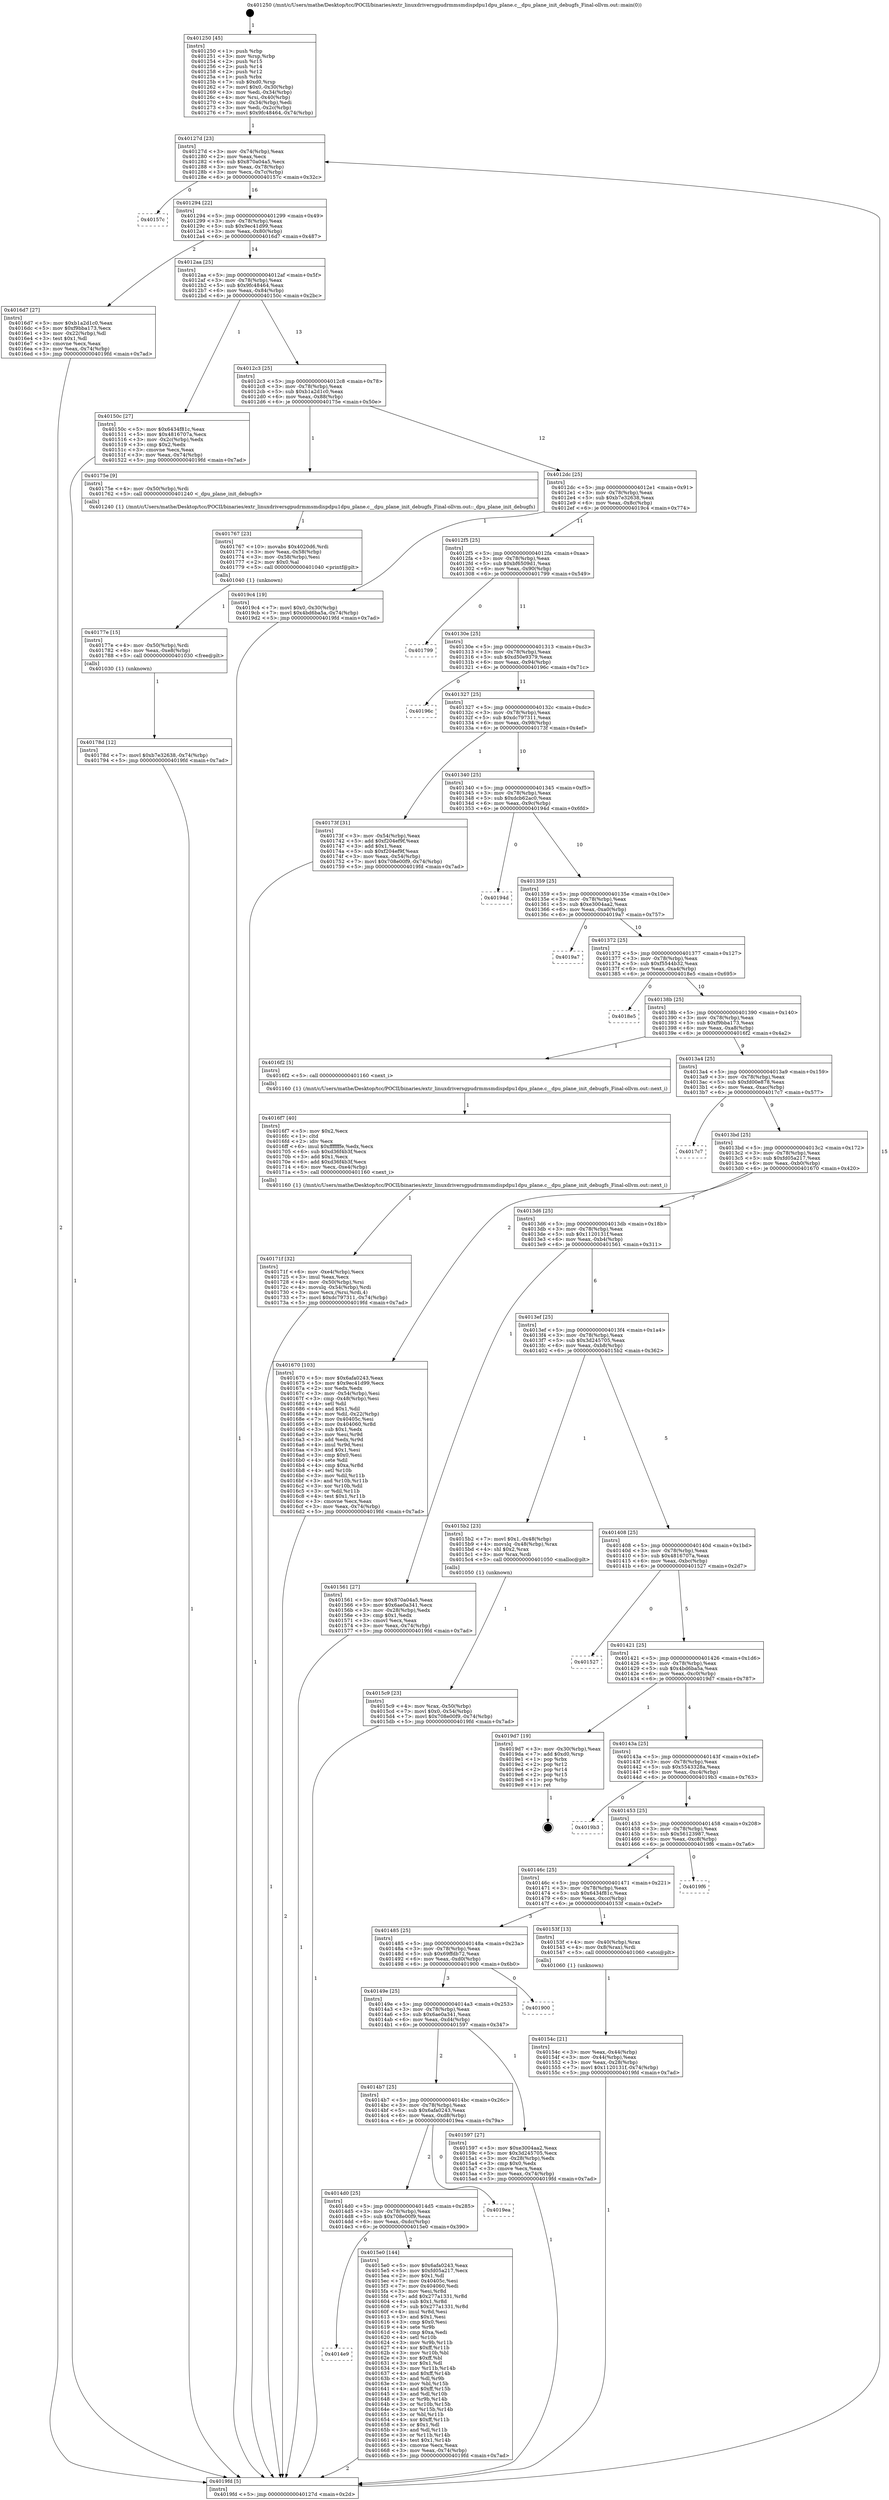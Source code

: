 digraph "0x401250" {
  label = "0x401250 (/mnt/c/Users/mathe/Desktop/tcc/POCII/binaries/extr_linuxdriversgpudrmmsmdispdpu1dpu_plane.c__dpu_plane_init_debugfs_Final-ollvm.out::main(0))"
  labelloc = "t"
  node[shape=record]

  Entry [label="",width=0.3,height=0.3,shape=circle,fillcolor=black,style=filled]
  "0x40127d" [label="{
     0x40127d [23]\l
     | [instrs]\l
     &nbsp;&nbsp;0x40127d \<+3\>: mov -0x74(%rbp),%eax\l
     &nbsp;&nbsp;0x401280 \<+2\>: mov %eax,%ecx\l
     &nbsp;&nbsp;0x401282 \<+6\>: sub $0x870a04a5,%ecx\l
     &nbsp;&nbsp;0x401288 \<+3\>: mov %eax,-0x78(%rbp)\l
     &nbsp;&nbsp;0x40128b \<+3\>: mov %ecx,-0x7c(%rbp)\l
     &nbsp;&nbsp;0x40128e \<+6\>: je 000000000040157c \<main+0x32c\>\l
  }"]
  "0x40157c" [label="{
     0x40157c\l
  }", style=dashed]
  "0x401294" [label="{
     0x401294 [22]\l
     | [instrs]\l
     &nbsp;&nbsp;0x401294 \<+5\>: jmp 0000000000401299 \<main+0x49\>\l
     &nbsp;&nbsp;0x401299 \<+3\>: mov -0x78(%rbp),%eax\l
     &nbsp;&nbsp;0x40129c \<+5\>: sub $0x9ec41d99,%eax\l
     &nbsp;&nbsp;0x4012a1 \<+3\>: mov %eax,-0x80(%rbp)\l
     &nbsp;&nbsp;0x4012a4 \<+6\>: je 00000000004016d7 \<main+0x487\>\l
  }"]
  Exit [label="",width=0.3,height=0.3,shape=circle,fillcolor=black,style=filled,peripheries=2]
  "0x4016d7" [label="{
     0x4016d7 [27]\l
     | [instrs]\l
     &nbsp;&nbsp;0x4016d7 \<+5\>: mov $0xb1a2d1c0,%eax\l
     &nbsp;&nbsp;0x4016dc \<+5\>: mov $0xf9bba173,%ecx\l
     &nbsp;&nbsp;0x4016e1 \<+3\>: mov -0x22(%rbp),%dl\l
     &nbsp;&nbsp;0x4016e4 \<+3\>: test $0x1,%dl\l
     &nbsp;&nbsp;0x4016e7 \<+3\>: cmovne %ecx,%eax\l
     &nbsp;&nbsp;0x4016ea \<+3\>: mov %eax,-0x74(%rbp)\l
     &nbsp;&nbsp;0x4016ed \<+5\>: jmp 00000000004019fd \<main+0x7ad\>\l
  }"]
  "0x4012aa" [label="{
     0x4012aa [25]\l
     | [instrs]\l
     &nbsp;&nbsp;0x4012aa \<+5\>: jmp 00000000004012af \<main+0x5f\>\l
     &nbsp;&nbsp;0x4012af \<+3\>: mov -0x78(%rbp),%eax\l
     &nbsp;&nbsp;0x4012b2 \<+5\>: sub $0x9fc48464,%eax\l
     &nbsp;&nbsp;0x4012b7 \<+6\>: mov %eax,-0x84(%rbp)\l
     &nbsp;&nbsp;0x4012bd \<+6\>: je 000000000040150c \<main+0x2bc\>\l
  }"]
  "0x40178d" [label="{
     0x40178d [12]\l
     | [instrs]\l
     &nbsp;&nbsp;0x40178d \<+7\>: movl $0xb7e32638,-0x74(%rbp)\l
     &nbsp;&nbsp;0x401794 \<+5\>: jmp 00000000004019fd \<main+0x7ad\>\l
  }"]
  "0x40150c" [label="{
     0x40150c [27]\l
     | [instrs]\l
     &nbsp;&nbsp;0x40150c \<+5\>: mov $0x6434f81c,%eax\l
     &nbsp;&nbsp;0x401511 \<+5\>: mov $0x4816707a,%ecx\l
     &nbsp;&nbsp;0x401516 \<+3\>: mov -0x2c(%rbp),%edx\l
     &nbsp;&nbsp;0x401519 \<+3\>: cmp $0x2,%edx\l
     &nbsp;&nbsp;0x40151c \<+3\>: cmovne %ecx,%eax\l
     &nbsp;&nbsp;0x40151f \<+3\>: mov %eax,-0x74(%rbp)\l
     &nbsp;&nbsp;0x401522 \<+5\>: jmp 00000000004019fd \<main+0x7ad\>\l
  }"]
  "0x4012c3" [label="{
     0x4012c3 [25]\l
     | [instrs]\l
     &nbsp;&nbsp;0x4012c3 \<+5\>: jmp 00000000004012c8 \<main+0x78\>\l
     &nbsp;&nbsp;0x4012c8 \<+3\>: mov -0x78(%rbp),%eax\l
     &nbsp;&nbsp;0x4012cb \<+5\>: sub $0xb1a2d1c0,%eax\l
     &nbsp;&nbsp;0x4012d0 \<+6\>: mov %eax,-0x88(%rbp)\l
     &nbsp;&nbsp;0x4012d6 \<+6\>: je 000000000040175e \<main+0x50e\>\l
  }"]
  "0x4019fd" [label="{
     0x4019fd [5]\l
     | [instrs]\l
     &nbsp;&nbsp;0x4019fd \<+5\>: jmp 000000000040127d \<main+0x2d\>\l
  }"]
  "0x401250" [label="{
     0x401250 [45]\l
     | [instrs]\l
     &nbsp;&nbsp;0x401250 \<+1\>: push %rbp\l
     &nbsp;&nbsp;0x401251 \<+3\>: mov %rsp,%rbp\l
     &nbsp;&nbsp;0x401254 \<+2\>: push %r15\l
     &nbsp;&nbsp;0x401256 \<+2\>: push %r14\l
     &nbsp;&nbsp;0x401258 \<+2\>: push %r12\l
     &nbsp;&nbsp;0x40125a \<+1\>: push %rbx\l
     &nbsp;&nbsp;0x40125b \<+7\>: sub $0xd0,%rsp\l
     &nbsp;&nbsp;0x401262 \<+7\>: movl $0x0,-0x30(%rbp)\l
     &nbsp;&nbsp;0x401269 \<+3\>: mov %edi,-0x34(%rbp)\l
     &nbsp;&nbsp;0x40126c \<+4\>: mov %rsi,-0x40(%rbp)\l
     &nbsp;&nbsp;0x401270 \<+3\>: mov -0x34(%rbp),%edi\l
     &nbsp;&nbsp;0x401273 \<+3\>: mov %edi,-0x2c(%rbp)\l
     &nbsp;&nbsp;0x401276 \<+7\>: movl $0x9fc48464,-0x74(%rbp)\l
  }"]
  "0x40177e" [label="{
     0x40177e [15]\l
     | [instrs]\l
     &nbsp;&nbsp;0x40177e \<+4\>: mov -0x50(%rbp),%rdi\l
     &nbsp;&nbsp;0x401782 \<+6\>: mov %eax,-0xe8(%rbp)\l
     &nbsp;&nbsp;0x401788 \<+5\>: call 0000000000401030 \<free@plt\>\l
     | [calls]\l
     &nbsp;&nbsp;0x401030 \{1\} (unknown)\l
  }"]
  "0x40175e" [label="{
     0x40175e [9]\l
     | [instrs]\l
     &nbsp;&nbsp;0x40175e \<+4\>: mov -0x50(%rbp),%rdi\l
     &nbsp;&nbsp;0x401762 \<+5\>: call 0000000000401240 \<_dpu_plane_init_debugfs\>\l
     | [calls]\l
     &nbsp;&nbsp;0x401240 \{1\} (/mnt/c/Users/mathe/Desktop/tcc/POCII/binaries/extr_linuxdriversgpudrmmsmdispdpu1dpu_plane.c__dpu_plane_init_debugfs_Final-ollvm.out::_dpu_plane_init_debugfs)\l
  }"]
  "0x4012dc" [label="{
     0x4012dc [25]\l
     | [instrs]\l
     &nbsp;&nbsp;0x4012dc \<+5\>: jmp 00000000004012e1 \<main+0x91\>\l
     &nbsp;&nbsp;0x4012e1 \<+3\>: mov -0x78(%rbp),%eax\l
     &nbsp;&nbsp;0x4012e4 \<+5\>: sub $0xb7e32638,%eax\l
     &nbsp;&nbsp;0x4012e9 \<+6\>: mov %eax,-0x8c(%rbp)\l
     &nbsp;&nbsp;0x4012ef \<+6\>: je 00000000004019c4 \<main+0x774\>\l
  }"]
  "0x401767" [label="{
     0x401767 [23]\l
     | [instrs]\l
     &nbsp;&nbsp;0x401767 \<+10\>: movabs $0x4020d6,%rdi\l
     &nbsp;&nbsp;0x401771 \<+3\>: mov %eax,-0x58(%rbp)\l
     &nbsp;&nbsp;0x401774 \<+3\>: mov -0x58(%rbp),%esi\l
     &nbsp;&nbsp;0x401777 \<+2\>: mov $0x0,%al\l
     &nbsp;&nbsp;0x401779 \<+5\>: call 0000000000401040 \<printf@plt\>\l
     | [calls]\l
     &nbsp;&nbsp;0x401040 \{1\} (unknown)\l
  }"]
  "0x4019c4" [label="{
     0x4019c4 [19]\l
     | [instrs]\l
     &nbsp;&nbsp;0x4019c4 \<+7\>: movl $0x0,-0x30(%rbp)\l
     &nbsp;&nbsp;0x4019cb \<+7\>: movl $0x4bd6ba5a,-0x74(%rbp)\l
     &nbsp;&nbsp;0x4019d2 \<+5\>: jmp 00000000004019fd \<main+0x7ad\>\l
  }"]
  "0x4012f5" [label="{
     0x4012f5 [25]\l
     | [instrs]\l
     &nbsp;&nbsp;0x4012f5 \<+5\>: jmp 00000000004012fa \<main+0xaa\>\l
     &nbsp;&nbsp;0x4012fa \<+3\>: mov -0x78(%rbp),%eax\l
     &nbsp;&nbsp;0x4012fd \<+5\>: sub $0xbf6509d1,%eax\l
     &nbsp;&nbsp;0x401302 \<+6\>: mov %eax,-0x90(%rbp)\l
     &nbsp;&nbsp;0x401308 \<+6\>: je 0000000000401799 \<main+0x549\>\l
  }"]
  "0x40171f" [label="{
     0x40171f [32]\l
     | [instrs]\l
     &nbsp;&nbsp;0x40171f \<+6\>: mov -0xe4(%rbp),%ecx\l
     &nbsp;&nbsp;0x401725 \<+3\>: imul %eax,%ecx\l
     &nbsp;&nbsp;0x401728 \<+4\>: mov -0x50(%rbp),%rsi\l
     &nbsp;&nbsp;0x40172c \<+4\>: movslq -0x54(%rbp),%rdi\l
     &nbsp;&nbsp;0x401730 \<+3\>: mov %ecx,(%rsi,%rdi,4)\l
     &nbsp;&nbsp;0x401733 \<+7\>: movl $0xdc797311,-0x74(%rbp)\l
     &nbsp;&nbsp;0x40173a \<+5\>: jmp 00000000004019fd \<main+0x7ad\>\l
  }"]
  "0x401799" [label="{
     0x401799\l
  }", style=dashed]
  "0x40130e" [label="{
     0x40130e [25]\l
     | [instrs]\l
     &nbsp;&nbsp;0x40130e \<+5\>: jmp 0000000000401313 \<main+0xc3\>\l
     &nbsp;&nbsp;0x401313 \<+3\>: mov -0x78(%rbp),%eax\l
     &nbsp;&nbsp;0x401316 \<+5\>: sub $0xd50e9379,%eax\l
     &nbsp;&nbsp;0x40131b \<+6\>: mov %eax,-0x94(%rbp)\l
     &nbsp;&nbsp;0x401321 \<+6\>: je 000000000040196c \<main+0x71c\>\l
  }"]
  "0x4016f7" [label="{
     0x4016f7 [40]\l
     | [instrs]\l
     &nbsp;&nbsp;0x4016f7 \<+5\>: mov $0x2,%ecx\l
     &nbsp;&nbsp;0x4016fc \<+1\>: cltd\l
     &nbsp;&nbsp;0x4016fd \<+2\>: idiv %ecx\l
     &nbsp;&nbsp;0x4016ff \<+6\>: imul $0xfffffffe,%edx,%ecx\l
     &nbsp;&nbsp;0x401705 \<+6\>: sub $0xd36f4b3f,%ecx\l
     &nbsp;&nbsp;0x40170b \<+3\>: add $0x1,%ecx\l
     &nbsp;&nbsp;0x40170e \<+6\>: add $0xd36f4b3f,%ecx\l
     &nbsp;&nbsp;0x401714 \<+6\>: mov %ecx,-0xe4(%rbp)\l
     &nbsp;&nbsp;0x40171a \<+5\>: call 0000000000401160 \<next_i\>\l
     | [calls]\l
     &nbsp;&nbsp;0x401160 \{1\} (/mnt/c/Users/mathe/Desktop/tcc/POCII/binaries/extr_linuxdriversgpudrmmsmdispdpu1dpu_plane.c__dpu_plane_init_debugfs_Final-ollvm.out::next_i)\l
  }"]
  "0x40196c" [label="{
     0x40196c\l
  }", style=dashed]
  "0x401327" [label="{
     0x401327 [25]\l
     | [instrs]\l
     &nbsp;&nbsp;0x401327 \<+5\>: jmp 000000000040132c \<main+0xdc\>\l
     &nbsp;&nbsp;0x40132c \<+3\>: mov -0x78(%rbp),%eax\l
     &nbsp;&nbsp;0x40132f \<+5\>: sub $0xdc797311,%eax\l
     &nbsp;&nbsp;0x401334 \<+6\>: mov %eax,-0x98(%rbp)\l
     &nbsp;&nbsp;0x40133a \<+6\>: je 000000000040173f \<main+0x4ef\>\l
  }"]
  "0x4014e9" [label="{
     0x4014e9\l
  }", style=dashed]
  "0x40173f" [label="{
     0x40173f [31]\l
     | [instrs]\l
     &nbsp;&nbsp;0x40173f \<+3\>: mov -0x54(%rbp),%eax\l
     &nbsp;&nbsp;0x401742 \<+5\>: add $0xf204ef9f,%eax\l
     &nbsp;&nbsp;0x401747 \<+3\>: add $0x1,%eax\l
     &nbsp;&nbsp;0x40174a \<+5\>: sub $0xf204ef9f,%eax\l
     &nbsp;&nbsp;0x40174f \<+3\>: mov %eax,-0x54(%rbp)\l
     &nbsp;&nbsp;0x401752 \<+7\>: movl $0x708e00f9,-0x74(%rbp)\l
     &nbsp;&nbsp;0x401759 \<+5\>: jmp 00000000004019fd \<main+0x7ad\>\l
  }"]
  "0x401340" [label="{
     0x401340 [25]\l
     | [instrs]\l
     &nbsp;&nbsp;0x401340 \<+5\>: jmp 0000000000401345 \<main+0xf5\>\l
     &nbsp;&nbsp;0x401345 \<+3\>: mov -0x78(%rbp),%eax\l
     &nbsp;&nbsp;0x401348 \<+5\>: sub $0xdcb62ac0,%eax\l
     &nbsp;&nbsp;0x40134d \<+6\>: mov %eax,-0x9c(%rbp)\l
     &nbsp;&nbsp;0x401353 \<+6\>: je 000000000040194d \<main+0x6fd\>\l
  }"]
  "0x4015e0" [label="{
     0x4015e0 [144]\l
     | [instrs]\l
     &nbsp;&nbsp;0x4015e0 \<+5\>: mov $0x6afa0243,%eax\l
     &nbsp;&nbsp;0x4015e5 \<+5\>: mov $0xfd05a217,%ecx\l
     &nbsp;&nbsp;0x4015ea \<+2\>: mov $0x1,%dl\l
     &nbsp;&nbsp;0x4015ec \<+7\>: mov 0x40405c,%esi\l
     &nbsp;&nbsp;0x4015f3 \<+7\>: mov 0x404060,%edi\l
     &nbsp;&nbsp;0x4015fa \<+3\>: mov %esi,%r8d\l
     &nbsp;&nbsp;0x4015fd \<+7\>: add $0x277a1331,%r8d\l
     &nbsp;&nbsp;0x401604 \<+4\>: sub $0x1,%r8d\l
     &nbsp;&nbsp;0x401608 \<+7\>: sub $0x277a1331,%r8d\l
     &nbsp;&nbsp;0x40160f \<+4\>: imul %r8d,%esi\l
     &nbsp;&nbsp;0x401613 \<+3\>: and $0x1,%esi\l
     &nbsp;&nbsp;0x401616 \<+3\>: cmp $0x0,%esi\l
     &nbsp;&nbsp;0x401619 \<+4\>: sete %r9b\l
     &nbsp;&nbsp;0x40161d \<+3\>: cmp $0xa,%edi\l
     &nbsp;&nbsp;0x401620 \<+4\>: setl %r10b\l
     &nbsp;&nbsp;0x401624 \<+3\>: mov %r9b,%r11b\l
     &nbsp;&nbsp;0x401627 \<+4\>: xor $0xff,%r11b\l
     &nbsp;&nbsp;0x40162b \<+3\>: mov %r10b,%bl\l
     &nbsp;&nbsp;0x40162e \<+3\>: xor $0xff,%bl\l
     &nbsp;&nbsp;0x401631 \<+3\>: xor $0x1,%dl\l
     &nbsp;&nbsp;0x401634 \<+3\>: mov %r11b,%r14b\l
     &nbsp;&nbsp;0x401637 \<+4\>: and $0xff,%r14b\l
     &nbsp;&nbsp;0x40163b \<+3\>: and %dl,%r9b\l
     &nbsp;&nbsp;0x40163e \<+3\>: mov %bl,%r15b\l
     &nbsp;&nbsp;0x401641 \<+4\>: and $0xff,%r15b\l
     &nbsp;&nbsp;0x401645 \<+3\>: and %dl,%r10b\l
     &nbsp;&nbsp;0x401648 \<+3\>: or %r9b,%r14b\l
     &nbsp;&nbsp;0x40164b \<+3\>: or %r10b,%r15b\l
     &nbsp;&nbsp;0x40164e \<+3\>: xor %r15b,%r14b\l
     &nbsp;&nbsp;0x401651 \<+3\>: or %bl,%r11b\l
     &nbsp;&nbsp;0x401654 \<+4\>: xor $0xff,%r11b\l
     &nbsp;&nbsp;0x401658 \<+3\>: or $0x1,%dl\l
     &nbsp;&nbsp;0x40165b \<+3\>: and %dl,%r11b\l
     &nbsp;&nbsp;0x40165e \<+3\>: or %r11b,%r14b\l
     &nbsp;&nbsp;0x401661 \<+4\>: test $0x1,%r14b\l
     &nbsp;&nbsp;0x401665 \<+3\>: cmovne %ecx,%eax\l
     &nbsp;&nbsp;0x401668 \<+3\>: mov %eax,-0x74(%rbp)\l
     &nbsp;&nbsp;0x40166b \<+5\>: jmp 00000000004019fd \<main+0x7ad\>\l
  }"]
  "0x40194d" [label="{
     0x40194d\l
  }", style=dashed]
  "0x401359" [label="{
     0x401359 [25]\l
     | [instrs]\l
     &nbsp;&nbsp;0x401359 \<+5\>: jmp 000000000040135e \<main+0x10e\>\l
     &nbsp;&nbsp;0x40135e \<+3\>: mov -0x78(%rbp),%eax\l
     &nbsp;&nbsp;0x401361 \<+5\>: sub $0xe3004aa2,%eax\l
     &nbsp;&nbsp;0x401366 \<+6\>: mov %eax,-0xa0(%rbp)\l
     &nbsp;&nbsp;0x40136c \<+6\>: je 00000000004019a7 \<main+0x757\>\l
  }"]
  "0x4014d0" [label="{
     0x4014d0 [25]\l
     | [instrs]\l
     &nbsp;&nbsp;0x4014d0 \<+5\>: jmp 00000000004014d5 \<main+0x285\>\l
     &nbsp;&nbsp;0x4014d5 \<+3\>: mov -0x78(%rbp),%eax\l
     &nbsp;&nbsp;0x4014d8 \<+5\>: sub $0x708e00f9,%eax\l
     &nbsp;&nbsp;0x4014dd \<+6\>: mov %eax,-0xdc(%rbp)\l
     &nbsp;&nbsp;0x4014e3 \<+6\>: je 00000000004015e0 \<main+0x390\>\l
  }"]
  "0x4019a7" [label="{
     0x4019a7\l
  }", style=dashed]
  "0x401372" [label="{
     0x401372 [25]\l
     | [instrs]\l
     &nbsp;&nbsp;0x401372 \<+5\>: jmp 0000000000401377 \<main+0x127\>\l
     &nbsp;&nbsp;0x401377 \<+3\>: mov -0x78(%rbp),%eax\l
     &nbsp;&nbsp;0x40137a \<+5\>: sub $0xf5544b32,%eax\l
     &nbsp;&nbsp;0x40137f \<+6\>: mov %eax,-0xa4(%rbp)\l
     &nbsp;&nbsp;0x401385 \<+6\>: je 00000000004018e5 \<main+0x695\>\l
  }"]
  "0x4019ea" [label="{
     0x4019ea\l
  }", style=dashed]
  "0x4018e5" [label="{
     0x4018e5\l
  }", style=dashed]
  "0x40138b" [label="{
     0x40138b [25]\l
     | [instrs]\l
     &nbsp;&nbsp;0x40138b \<+5\>: jmp 0000000000401390 \<main+0x140\>\l
     &nbsp;&nbsp;0x401390 \<+3\>: mov -0x78(%rbp),%eax\l
     &nbsp;&nbsp;0x401393 \<+5\>: sub $0xf9bba173,%eax\l
     &nbsp;&nbsp;0x401398 \<+6\>: mov %eax,-0xa8(%rbp)\l
     &nbsp;&nbsp;0x40139e \<+6\>: je 00000000004016f2 \<main+0x4a2\>\l
  }"]
  "0x4015c9" [label="{
     0x4015c9 [23]\l
     | [instrs]\l
     &nbsp;&nbsp;0x4015c9 \<+4\>: mov %rax,-0x50(%rbp)\l
     &nbsp;&nbsp;0x4015cd \<+7\>: movl $0x0,-0x54(%rbp)\l
     &nbsp;&nbsp;0x4015d4 \<+7\>: movl $0x708e00f9,-0x74(%rbp)\l
     &nbsp;&nbsp;0x4015db \<+5\>: jmp 00000000004019fd \<main+0x7ad\>\l
  }"]
  "0x4016f2" [label="{
     0x4016f2 [5]\l
     | [instrs]\l
     &nbsp;&nbsp;0x4016f2 \<+5\>: call 0000000000401160 \<next_i\>\l
     | [calls]\l
     &nbsp;&nbsp;0x401160 \{1\} (/mnt/c/Users/mathe/Desktop/tcc/POCII/binaries/extr_linuxdriversgpudrmmsmdispdpu1dpu_plane.c__dpu_plane_init_debugfs_Final-ollvm.out::next_i)\l
  }"]
  "0x4013a4" [label="{
     0x4013a4 [25]\l
     | [instrs]\l
     &nbsp;&nbsp;0x4013a4 \<+5\>: jmp 00000000004013a9 \<main+0x159\>\l
     &nbsp;&nbsp;0x4013a9 \<+3\>: mov -0x78(%rbp),%eax\l
     &nbsp;&nbsp;0x4013ac \<+5\>: sub $0xfd00e878,%eax\l
     &nbsp;&nbsp;0x4013b1 \<+6\>: mov %eax,-0xac(%rbp)\l
     &nbsp;&nbsp;0x4013b7 \<+6\>: je 00000000004017c7 \<main+0x577\>\l
  }"]
  "0x4014b7" [label="{
     0x4014b7 [25]\l
     | [instrs]\l
     &nbsp;&nbsp;0x4014b7 \<+5\>: jmp 00000000004014bc \<main+0x26c\>\l
     &nbsp;&nbsp;0x4014bc \<+3\>: mov -0x78(%rbp),%eax\l
     &nbsp;&nbsp;0x4014bf \<+5\>: sub $0x6afa0243,%eax\l
     &nbsp;&nbsp;0x4014c4 \<+6\>: mov %eax,-0xd8(%rbp)\l
     &nbsp;&nbsp;0x4014ca \<+6\>: je 00000000004019ea \<main+0x79a\>\l
  }"]
  "0x4017c7" [label="{
     0x4017c7\l
  }", style=dashed]
  "0x4013bd" [label="{
     0x4013bd [25]\l
     | [instrs]\l
     &nbsp;&nbsp;0x4013bd \<+5\>: jmp 00000000004013c2 \<main+0x172\>\l
     &nbsp;&nbsp;0x4013c2 \<+3\>: mov -0x78(%rbp),%eax\l
     &nbsp;&nbsp;0x4013c5 \<+5\>: sub $0xfd05a217,%eax\l
     &nbsp;&nbsp;0x4013ca \<+6\>: mov %eax,-0xb0(%rbp)\l
     &nbsp;&nbsp;0x4013d0 \<+6\>: je 0000000000401670 \<main+0x420\>\l
  }"]
  "0x401597" [label="{
     0x401597 [27]\l
     | [instrs]\l
     &nbsp;&nbsp;0x401597 \<+5\>: mov $0xe3004aa2,%eax\l
     &nbsp;&nbsp;0x40159c \<+5\>: mov $0x3d245705,%ecx\l
     &nbsp;&nbsp;0x4015a1 \<+3\>: mov -0x28(%rbp),%edx\l
     &nbsp;&nbsp;0x4015a4 \<+3\>: cmp $0x0,%edx\l
     &nbsp;&nbsp;0x4015a7 \<+3\>: cmove %ecx,%eax\l
     &nbsp;&nbsp;0x4015aa \<+3\>: mov %eax,-0x74(%rbp)\l
     &nbsp;&nbsp;0x4015ad \<+5\>: jmp 00000000004019fd \<main+0x7ad\>\l
  }"]
  "0x401670" [label="{
     0x401670 [103]\l
     | [instrs]\l
     &nbsp;&nbsp;0x401670 \<+5\>: mov $0x6afa0243,%eax\l
     &nbsp;&nbsp;0x401675 \<+5\>: mov $0x9ec41d99,%ecx\l
     &nbsp;&nbsp;0x40167a \<+2\>: xor %edx,%edx\l
     &nbsp;&nbsp;0x40167c \<+3\>: mov -0x54(%rbp),%esi\l
     &nbsp;&nbsp;0x40167f \<+3\>: cmp -0x48(%rbp),%esi\l
     &nbsp;&nbsp;0x401682 \<+4\>: setl %dil\l
     &nbsp;&nbsp;0x401686 \<+4\>: and $0x1,%dil\l
     &nbsp;&nbsp;0x40168a \<+4\>: mov %dil,-0x22(%rbp)\l
     &nbsp;&nbsp;0x40168e \<+7\>: mov 0x40405c,%esi\l
     &nbsp;&nbsp;0x401695 \<+8\>: mov 0x404060,%r8d\l
     &nbsp;&nbsp;0x40169d \<+3\>: sub $0x1,%edx\l
     &nbsp;&nbsp;0x4016a0 \<+3\>: mov %esi,%r9d\l
     &nbsp;&nbsp;0x4016a3 \<+3\>: add %edx,%r9d\l
     &nbsp;&nbsp;0x4016a6 \<+4\>: imul %r9d,%esi\l
     &nbsp;&nbsp;0x4016aa \<+3\>: and $0x1,%esi\l
     &nbsp;&nbsp;0x4016ad \<+3\>: cmp $0x0,%esi\l
     &nbsp;&nbsp;0x4016b0 \<+4\>: sete %dil\l
     &nbsp;&nbsp;0x4016b4 \<+4\>: cmp $0xa,%r8d\l
     &nbsp;&nbsp;0x4016b8 \<+4\>: setl %r10b\l
     &nbsp;&nbsp;0x4016bc \<+3\>: mov %dil,%r11b\l
     &nbsp;&nbsp;0x4016bf \<+3\>: and %r10b,%r11b\l
     &nbsp;&nbsp;0x4016c2 \<+3\>: xor %r10b,%dil\l
     &nbsp;&nbsp;0x4016c5 \<+3\>: or %dil,%r11b\l
     &nbsp;&nbsp;0x4016c8 \<+4\>: test $0x1,%r11b\l
     &nbsp;&nbsp;0x4016cc \<+3\>: cmovne %ecx,%eax\l
     &nbsp;&nbsp;0x4016cf \<+3\>: mov %eax,-0x74(%rbp)\l
     &nbsp;&nbsp;0x4016d2 \<+5\>: jmp 00000000004019fd \<main+0x7ad\>\l
  }"]
  "0x4013d6" [label="{
     0x4013d6 [25]\l
     | [instrs]\l
     &nbsp;&nbsp;0x4013d6 \<+5\>: jmp 00000000004013db \<main+0x18b\>\l
     &nbsp;&nbsp;0x4013db \<+3\>: mov -0x78(%rbp),%eax\l
     &nbsp;&nbsp;0x4013de \<+5\>: sub $0x1120131f,%eax\l
     &nbsp;&nbsp;0x4013e3 \<+6\>: mov %eax,-0xb4(%rbp)\l
     &nbsp;&nbsp;0x4013e9 \<+6\>: je 0000000000401561 \<main+0x311\>\l
  }"]
  "0x40149e" [label="{
     0x40149e [25]\l
     | [instrs]\l
     &nbsp;&nbsp;0x40149e \<+5\>: jmp 00000000004014a3 \<main+0x253\>\l
     &nbsp;&nbsp;0x4014a3 \<+3\>: mov -0x78(%rbp),%eax\l
     &nbsp;&nbsp;0x4014a6 \<+5\>: sub $0x6ae0a341,%eax\l
     &nbsp;&nbsp;0x4014ab \<+6\>: mov %eax,-0xd4(%rbp)\l
     &nbsp;&nbsp;0x4014b1 \<+6\>: je 0000000000401597 \<main+0x347\>\l
  }"]
  "0x401561" [label="{
     0x401561 [27]\l
     | [instrs]\l
     &nbsp;&nbsp;0x401561 \<+5\>: mov $0x870a04a5,%eax\l
     &nbsp;&nbsp;0x401566 \<+5\>: mov $0x6ae0a341,%ecx\l
     &nbsp;&nbsp;0x40156b \<+3\>: mov -0x28(%rbp),%edx\l
     &nbsp;&nbsp;0x40156e \<+3\>: cmp $0x1,%edx\l
     &nbsp;&nbsp;0x401571 \<+3\>: cmovl %ecx,%eax\l
     &nbsp;&nbsp;0x401574 \<+3\>: mov %eax,-0x74(%rbp)\l
     &nbsp;&nbsp;0x401577 \<+5\>: jmp 00000000004019fd \<main+0x7ad\>\l
  }"]
  "0x4013ef" [label="{
     0x4013ef [25]\l
     | [instrs]\l
     &nbsp;&nbsp;0x4013ef \<+5\>: jmp 00000000004013f4 \<main+0x1a4\>\l
     &nbsp;&nbsp;0x4013f4 \<+3\>: mov -0x78(%rbp),%eax\l
     &nbsp;&nbsp;0x4013f7 \<+5\>: sub $0x3d245705,%eax\l
     &nbsp;&nbsp;0x4013fc \<+6\>: mov %eax,-0xb8(%rbp)\l
     &nbsp;&nbsp;0x401402 \<+6\>: je 00000000004015b2 \<main+0x362\>\l
  }"]
  "0x401900" [label="{
     0x401900\l
  }", style=dashed]
  "0x4015b2" [label="{
     0x4015b2 [23]\l
     | [instrs]\l
     &nbsp;&nbsp;0x4015b2 \<+7\>: movl $0x1,-0x48(%rbp)\l
     &nbsp;&nbsp;0x4015b9 \<+4\>: movslq -0x48(%rbp),%rax\l
     &nbsp;&nbsp;0x4015bd \<+4\>: shl $0x2,%rax\l
     &nbsp;&nbsp;0x4015c1 \<+3\>: mov %rax,%rdi\l
     &nbsp;&nbsp;0x4015c4 \<+5\>: call 0000000000401050 \<malloc@plt\>\l
     | [calls]\l
     &nbsp;&nbsp;0x401050 \{1\} (unknown)\l
  }"]
  "0x401408" [label="{
     0x401408 [25]\l
     | [instrs]\l
     &nbsp;&nbsp;0x401408 \<+5\>: jmp 000000000040140d \<main+0x1bd\>\l
     &nbsp;&nbsp;0x40140d \<+3\>: mov -0x78(%rbp),%eax\l
     &nbsp;&nbsp;0x401410 \<+5\>: sub $0x4816707a,%eax\l
     &nbsp;&nbsp;0x401415 \<+6\>: mov %eax,-0xbc(%rbp)\l
     &nbsp;&nbsp;0x40141b \<+6\>: je 0000000000401527 \<main+0x2d7\>\l
  }"]
  "0x40154c" [label="{
     0x40154c [21]\l
     | [instrs]\l
     &nbsp;&nbsp;0x40154c \<+3\>: mov %eax,-0x44(%rbp)\l
     &nbsp;&nbsp;0x40154f \<+3\>: mov -0x44(%rbp),%eax\l
     &nbsp;&nbsp;0x401552 \<+3\>: mov %eax,-0x28(%rbp)\l
     &nbsp;&nbsp;0x401555 \<+7\>: movl $0x1120131f,-0x74(%rbp)\l
     &nbsp;&nbsp;0x40155c \<+5\>: jmp 00000000004019fd \<main+0x7ad\>\l
  }"]
  "0x401527" [label="{
     0x401527\l
  }", style=dashed]
  "0x401421" [label="{
     0x401421 [25]\l
     | [instrs]\l
     &nbsp;&nbsp;0x401421 \<+5\>: jmp 0000000000401426 \<main+0x1d6\>\l
     &nbsp;&nbsp;0x401426 \<+3\>: mov -0x78(%rbp),%eax\l
     &nbsp;&nbsp;0x401429 \<+5\>: sub $0x4bd6ba5a,%eax\l
     &nbsp;&nbsp;0x40142e \<+6\>: mov %eax,-0xc0(%rbp)\l
     &nbsp;&nbsp;0x401434 \<+6\>: je 00000000004019d7 \<main+0x787\>\l
  }"]
  "0x401485" [label="{
     0x401485 [25]\l
     | [instrs]\l
     &nbsp;&nbsp;0x401485 \<+5\>: jmp 000000000040148a \<main+0x23a\>\l
     &nbsp;&nbsp;0x40148a \<+3\>: mov -0x78(%rbp),%eax\l
     &nbsp;&nbsp;0x40148d \<+5\>: sub $0x69ffdb72,%eax\l
     &nbsp;&nbsp;0x401492 \<+6\>: mov %eax,-0xd0(%rbp)\l
     &nbsp;&nbsp;0x401498 \<+6\>: je 0000000000401900 \<main+0x6b0\>\l
  }"]
  "0x4019d7" [label="{
     0x4019d7 [19]\l
     | [instrs]\l
     &nbsp;&nbsp;0x4019d7 \<+3\>: mov -0x30(%rbp),%eax\l
     &nbsp;&nbsp;0x4019da \<+7\>: add $0xd0,%rsp\l
     &nbsp;&nbsp;0x4019e1 \<+1\>: pop %rbx\l
     &nbsp;&nbsp;0x4019e2 \<+2\>: pop %r12\l
     &nbsp;&nbsp;0x4019e4 \<+2\>: pop %r14\l
     &nbsp;&nbsp;0x4019e6 \<+2\>: pop %r15\l
     &nbsp;&nbsp;0x4019e8 \<+1\>: pop %rbp\l
     &nbsp;&nbsp;0x4019e9 \<+1\>: ret\l
  }"]
  "0x40143a" [label="{
     0x40143a [25]\l
     | [instrs]\l
     &nbsp;&nbsp;0x40143a \<+5\>: jmp 000000000040143f \<main+0x1ef\>\l
     &nbsp;&nbsp;0x40143f \<+3\>: mov -0x78(%rbp),%eax\l
     &nbsp;&nbsp;0x401442 \<+5\>: sub $0x5543328a,%eax\l
     &nbsp;&nbsp;0x401447 \<+6\>: mov %eax,-0xc4(%rbp)\l
     &nbsp;&nbsp;0x40144d \<+6\>: je 00000000004019b3 \<main+0x763\>\l
  }"]
  "0x40153f" [label="{
     0x40153f [13]\l
     | [instrs]\l
     &nbsp;&nbsp;0x40153f \<+4\>: mov -0x40(%rbp),%rax\l
     &nbsp;&nbsp;0x401543 \<+4\>: mov 0x8(%rax),%rdi\l
     &nbsp;&nbsp;0x401547 \<+5\>: call 0000000000401060 \<atoi@plt\>\l
     | [calls]\l
     &nbsp;&nbsp;0x401060 \{1\} (unknown)\l
  }"]
  "0x4019b3" [label="{
     0x4019b3\l
  }", style=dashed]
  "0x401453" [label="{
     0x401453 [25]\l
     | [instrs]\l
     &nbsp;&nbsp;0x401453 \<+5\>: jmp 0000000000401458 \<main+0x208\>\l
     &nbsp;&nbsp;0x401458 \<+3\>: mov -0x78(%rbp),%eax\l
     &nbsp;&nbsp;0x40145b \<+5\>: sub $0x56123987,%eax\l
     &nbsp;&nbsp;0x401460 \<+6\>: mov %eax,-0xc8(%rbp)\l
     &nbsp;&nbsp;0x401466 \<+6\>: je 00000000004019f6 \<main+0x7a6\>\l
  }"]
  "0x40146c" [label="{
     0x40146c [25]\l
     | [instrs]\l
     &nbsp;&nbsp;0x40146c \<+5\>: jmp 0000000000401471 \<main+0x221\>\l
     &nbsp;&nbsp;0x401471 \<+3\>: mov -0x78(%rbp),%eax\l
     &nbsp;&nbsp;0x401474 \<+5\>: sub $0x6434f81c,%eax\l
     &nbsp;&nbsp;0x401479 \<+6\>: mov %eax,-0xcc(%rbp)\l
     &nbsp;&nbsp;0x40147f \<+6\>: je 000000000040153f \<main+0x2ef\>\l
  }"]
  "0x4019f6" [label="{
     0x4019f6\l
  }", style=dashed]
  Entry -> "0x401250" [label=" 1"]
  "0x40127d" -> "0x40157c" [label=" 0"]
  "0x40127d" -> "0x401294" [label=" 16"]
  "0x4019d7" -> Exit [label=" 1"]
  "0x401294" -> "0x4016d7" [label=" 2"]
  "0x401294" -> "0x4012aa" [label=" 14"]
  "0x4019c4" -> "0x4019fd" [label=" 1"]
  "0x4012aa" -> "0x40150c" [label=" 1"]
  "0x4012aa" -> "0x4012c3" [label=" 13"]
  "0x40150c" -> "0x4019fd" [label=" 1"]
  "0x401250" -> "0x40127d" [label=" 1"]
  "0x4019fd" -> "0x40127d" [label=" 15"]
  "0x40178d" -> "0x4019fd" [label=" 1"]
  "0x4012c3" -> "0x40175e" [label=" 1"]
  "0x4012c3" -> "0x4012dc" [label=" 12"]
  "0x40177e" -> "0x40178d" [label=" 1"]
  "0x4012dc" -> "0x4019c4" [label=" 1"]
  "0x4012dc" -> "0x4012f5" [label=" 11"]
  "0x401767" -> "0x40177e" [label=" 1"]
  "0x4012f5" -> "0x401799" [label=" 0"]
  "0x4012f5" -> "0x40130e" [label=" 11"]
  "0x40175e" -> "0x401767" [label=" 1"]
  "0x40130e" -> "0x40196c" [label=" 0"]
  "0x40130e" -> "0x401327" [label=" 11"]
  "0x40173f" -> "0x4019fd" [label=" 1"]
  "0x401327" -> "0x40173f" [label=" 1"]
  "0x401327" -> "0x401340" [label=" 10"]
  "0x40171f" -> "0x4019fd" [label=" 1"]
  "0x401340" -> "0x40194d" [label=" 0"]
  "0x401340" -> "0x401359" [label=" 10"]
  "0x4016f7" -> "0x40171f" [label=" 1"]
  "0x401359" -> "0x4019a7" [label=" 0"]
  "0x401359" -> "0x401372" [label=" 10"]
  "0x4016d7" -> "0x4019fd" [label=" 2"]
  "0x401372" -> "0x4018e5" [label=" 0"]
  "0x401372" -> "0x40138b" [label=" 10"]
  "0x401670" -> "0x4019fd" [label=" 2"]
  "0x40138b" -> "0x4016f2" [label=" 1"]
  "0x40138b" -> "0x4013a4" [label=" 9"]
  "0x4014d0" -> "0x4014e9" [label=" 0"]
  "0x4013a4" -> "0x4017c7" [label=" 0"]
  "0x4013a4" -> "0x4013bd" [label=" 9"]
  "0x4014d0" -> "0x4015e0" [label=" 2"]
  "0x4013bd" -> "0x401670" [label=" 2"]
  "0x4013bd" -> "0x4013d6" [label=" 7"]
  "0x4016f2" -> "0x4016f7" [label=" 1"]
  "0x4013d6" -> "0x401561" [label=" 1"]
  "0x4013d6" -> "0x4013ef" [label=" 6"]
  "0x4014b7" -> "0x4019ea" [label=" 0"]
  "0x4013ef" -> "0x4015b2" [label=" 1"]
  "0x4013ef" -> "0x401408" [label=" 5"]
  "0x4015e0" -> "0x4019fd" [label=" 2"]
  "0x401408" -> "0x401527" [label=" 0"]
  "0x401408" -> "0x401421" [label=" 5"]
  "0x4015b2" -> "0x4015c9" [label=" 1"]
  "0x401421" -> "0x4019d7" [label=" 1"]
  "0x401421" -> "0x40143a" [label=" 4"]
  "0x401597" -> "0x4019fd" [label=" 1"]
  "0x40143a" -> "0x4019b3" [label=" 0"]
  "0x40143a" -> "0x401453" [label=" 4"]
  "0x40149e" -> "0x4014b7" [label=" 2"]
  "0x401453" -> "0x4019f6" [label=" 0"]
  "0x401453" -> "0x40146c" [label=" 4"]
  "0x40149e" -> "0x401597" [label=" 1"]
  "0x40146c" -> "0x40153f" [label=" 1"]
  "0x40146c" -> "0x401485" [label=" 3"]
  "0x40153f" -> "0x40154c" [label=" 1"]
  "0x40154c" -> "0x4019fd" [label=" 1"]
  "0x401561" -> "0x4019fd" [label=" 1"]
  "0x4015c9" -> "0x4019fd" [label=" 1"]
  "0x401485" -> "0x401900" [label=" 0"]
  "0x401485" -> "0x40149e" [label=" 3"]
  "0x4014b7" -> "0x4014d0" [label=" 2"]
}
